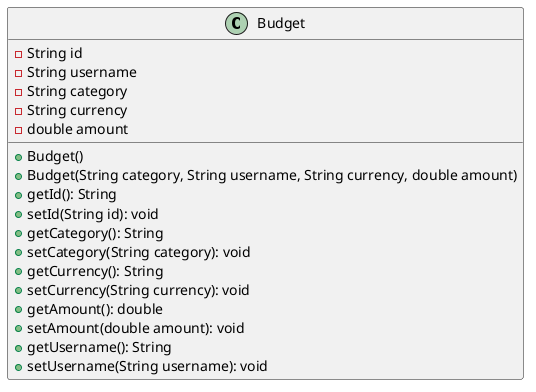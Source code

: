 @startuml
class Budget {
    - String id
    - String username
    - String category
    - String currency
    - double amount

    + Budget()
    + Budget(String category, String username, String currency, double amount)
    + getId(): String
    + setId(String id): void
    + getCategory(): String
    + setCategory(String category): void
    + getCurrency(): String
    + setCurrency(String currency): void
    + getAmount(): double
    + setAmount(double amount): void
    + getUsername(): String
    + setUsername(String username): void
}
@enduml